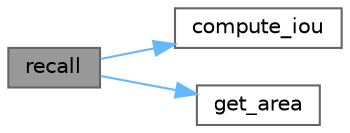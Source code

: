 digraph "recall"
{
 // LATEX_PDF_SIZE
  bgcolor="transparent";
  edge [fontname=Helvetica,fontsize=10,labelfontname=Helvetica,labelfontsize=10];
  node [fontname=Helvetica,fontsize=10,shape=box,height=0.2,width=0.4];
  rankdir="LR";
  Node1 [id="Node000001",label="recall",height=0.2,width=0.4,color="gray40", fillcolor="grey60", style="filled", fontcolor="black",tooltip=" "];
  Node1 -> Node2 [id="edge3_Node000001_Node000002",color="steelblue1",style="solid",tooltip=" "];
  Node2 [id="Node000002",label="compute_iou",height=0.2,width=0.4,color="grey40", fillcolor="white", style="filled",URL="$a00154.html#a2c362f5906289f957819905482b51948",tooltip="Calculates IoU of the given box with the array of the given boxes."];
  Node1 -> Node3 [id="edge4_Node000001_Node000003",color="steelblue1",style="solid",tooltip=" "];
  Node3 [id="Node000003",label="get_area",height=0.2,width=0.4,color="grey40", fillcolor="white", style="filled",URL="$a00154.html#ad5cec8c10881d8efa8a4da5e7fccf5fe",tooltip=" "];
}
